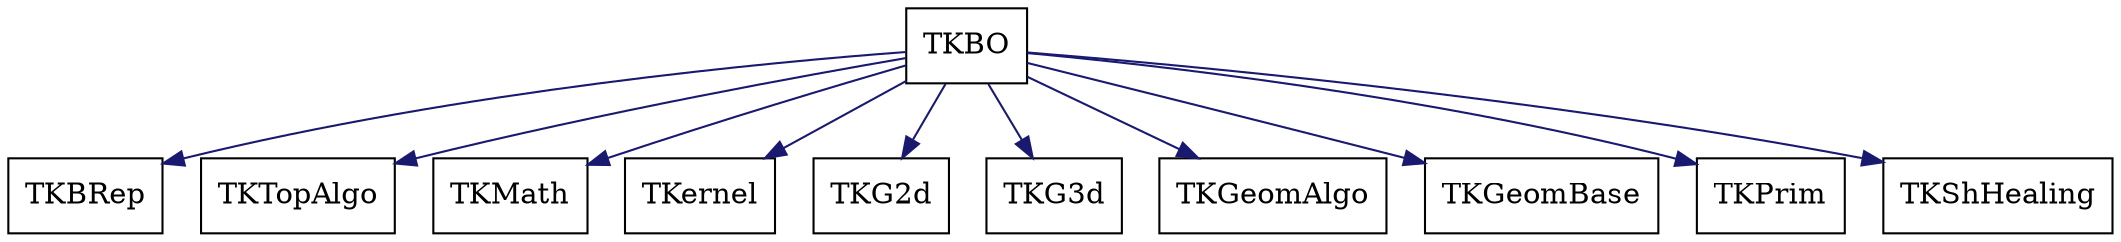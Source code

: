 digraph schema_TKBO
{
	TKBO [ URL = "toolkit_tkbo.html", shape = box ]
	TKBRep [ URL = "toolkit_tkbrep.html" , shape = box ]
	TKBO -> TKBRep [ color = "midnightblue", style = "solid" ]
	TKTopAlgo [ URL = "toolkit_tktopalgo.html" , shape = box ]
	TKBO -> TKTopAlgo [ color = "midnightblue", style = "solid" ]
	TKMath [ URL = "toolkit_tkmath.html" , shape = box ]
	TKBO -> TKMath [ color = "midnightblue", style = "solid" ]
	TKernel [ URL = "toolkit_tkernel.html" , shape = box ]
	TKBO -> TKernel [ color = "midnightblue", style = "solid" ]
	TKG2d [ URL = "toolkit_tkg2d.html" , shape = box ]
	TKBO -> TKG2d [ color = "midnightblue", style = "solid" ]
	TKG3d [ URL = "toolkit_tkg3d.html" , shape = box ]
	TKBO -> TKG3d [ color = "midnightblue", style = "solid" ]
	TKGeomAlgo [ URL = "toolkit_tkgeomalgo.html" , shape = box ]
	TKBO -> TKGeomAlgo [ color = "midnightblue", style = "solid" ]
	TKGeomBase [ URL = "toolkit_tkgeombase.html" , shape = box ]
	TKBO -> TKGeomBase [ color = "midnightblue", style = "solid" ]
	TKPrim [ URL = "toolkit_tkprim.html" , shape = box ]
	TKBO -> TKPrim [ color = "midnightblue", style = "solid" ]
	TKShHealing [ URL = "toolkit_tkshhealing.html" , shape = box ]
	TKBO -> TKShHealing [ color = "midnightblue", style = "solid" ]
	aspect = 1
}
